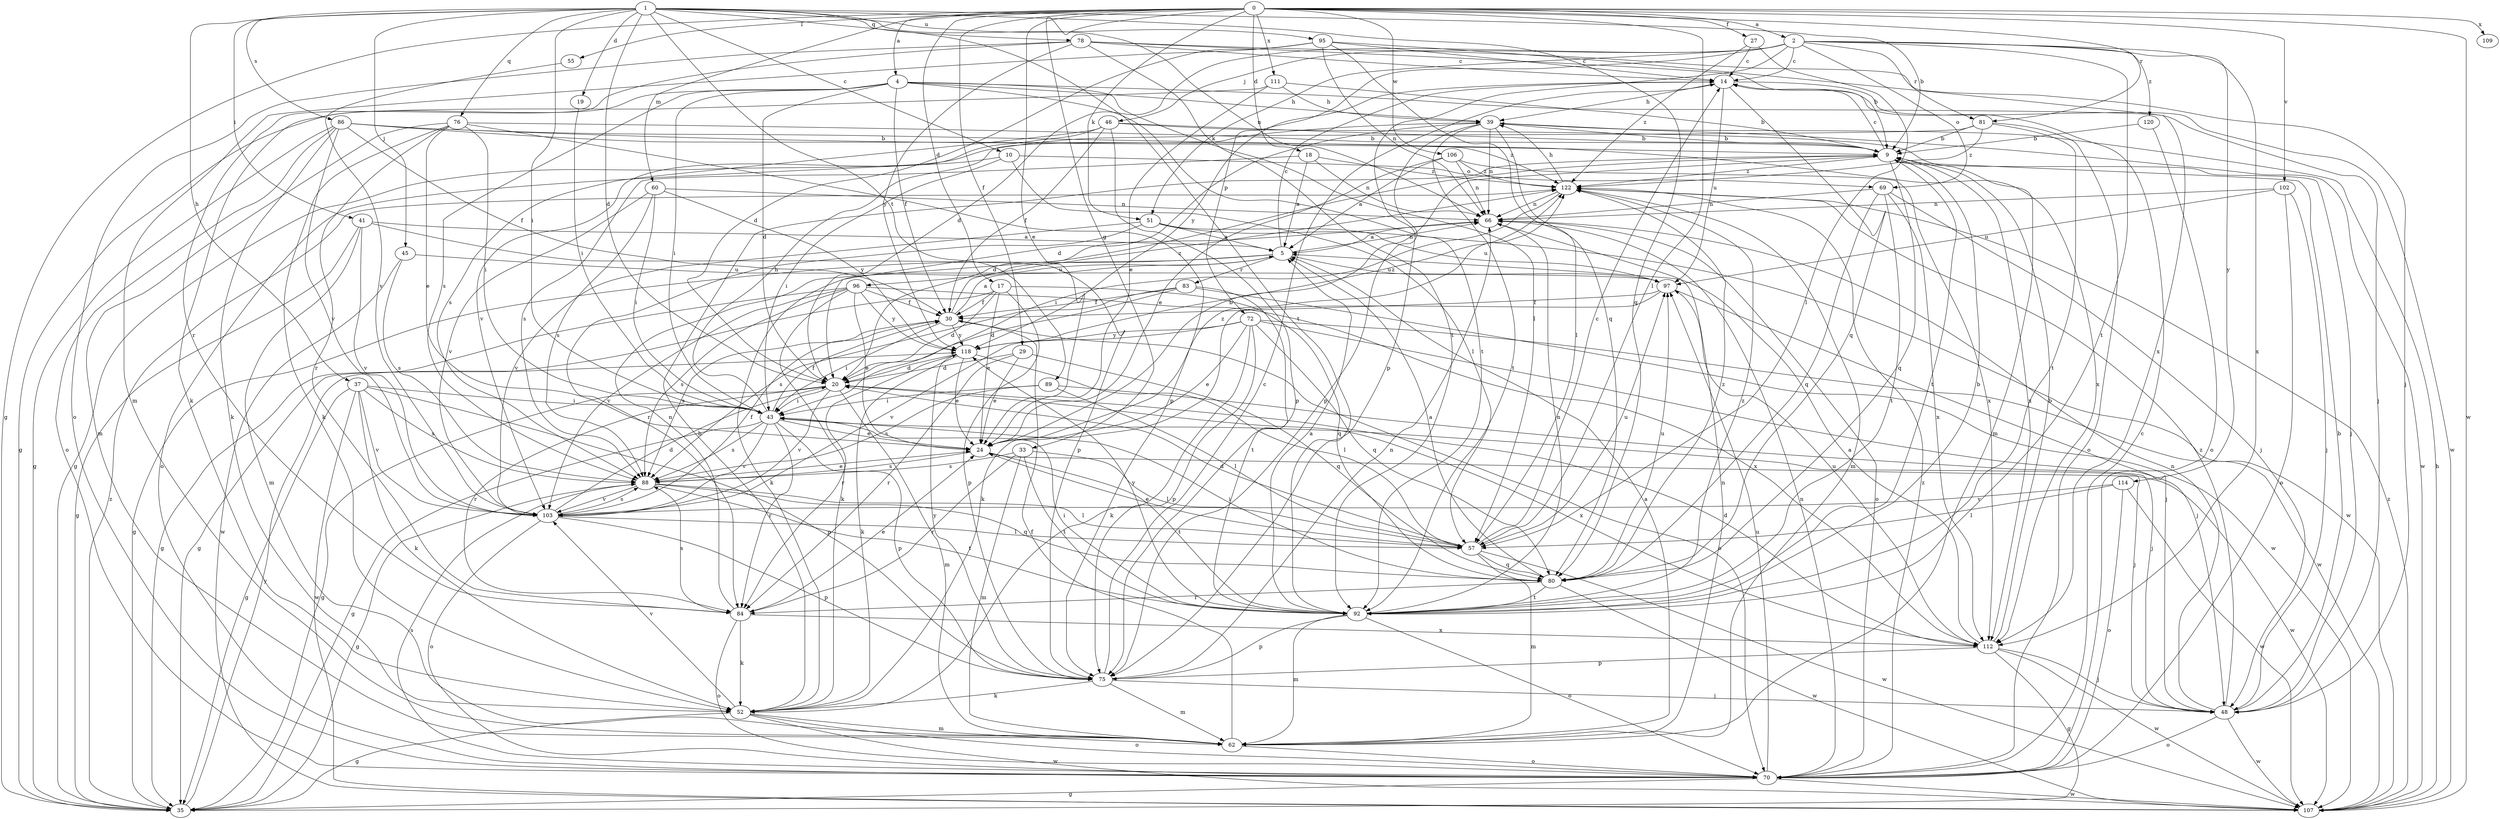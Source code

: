 strict digraph  {
0;
1;
2;
4;
5;
9;
10;
14;
17;
18;
19;
20;
24;
27;
29;
30;
33;
35;
37;
39;
41;
43;
45;
46;
48;
51;
52;
55;
57;
60;
62;
66;
69;
70;
72;
75;
76;
78;
80;
81;
83;
84;
86;
88;
89;
92;
95;
96;
97;
102;
103;
106;
107;
109;
111;
112;
114;
118;
120;
122;
0 -> 2  [label=a];
0 -> 4  [label=a];
0 -> 17  [label=d];
0 -> 18  [label=d];
0 -> 24  [label=e];
0 -> 27  [label=f];
0 -> 29  [label=f];
0 -> 33  [label=g];
0 -> 35  [label=g];
0 -> 51  [label=k];
0 -> 55  [label=l];
0 -> 57  [label=l];
0 -> 60  [label=m];
0 -> 81  [label=r];
0 -> 102  [label=v];
0 -> 106  [label=w];
0 -> 107  [label=w];
0 -> 109  [label=x];
0 -> 111  [label=x];
1 -> 9  [label=b];
1 -> 10  [label=c];
1 -> 19  [label=d];
1 -> 20  [label=d];
1 -> 37  [label=h];
1 -> 41  [label=i];
1 -> 43  [label=i];
1 -> 45  [label=j];
1 -> 66  [label=n];
1 -> 76  [label=q];
1 -> 78  [label=q];
1 -> 80  [label=q];
1 -> 86  [label=s];
1 -> 89  [label=t];
1 -> 92  [label=t];
1 -> 95  [label=u];
2 -> 14  [label=c];
2 -> 20  [label=d];
2 -> 46  [label=j];
2 -> 51  [label=k];
2 -> 69  [label=o];
2 -> 72  [label=p];
2 -> 75  [label=p];
2 -> 81  [label=r];
2 -> 92  [label=t];
2 -> 112  [label=x];
2 -> 114  [label=y];
2 -> 120  [label=z];
4 -> 20  [label=d];
4 -> 30  [label=f];
4 -> 39  [label=h];
4 -> 43  [label=i];
4 -> 48  [label=j];
4 -> 52  [label=k];
4 -> 57  [label=l];
4 -> 88  [label=s];
4 -> 92  [label=t];
5 -> 14  [label=c];
5 -> 35  [label=g];
5 -> 52  [label=k];
5 -> 66  [label=n];
5 -> 83  [label=r];
5 -> 96  [label=u];
5 -> 97  [label=u];
9 -> 14  [label=c];
9 -> 20  [label=d];
9 -> 48  [label=j];
9 -> 80  [label=q];
9 -> 92  [label=t];
9 -> 112  [label=x];
9 -> 122  [label=z];
10 -> 43  [label=i];
10 -> 57  [label=l];
10 -> 69  [label=o];
10 -> 70  [label=o];
14 -> 39  [label=h];
14 -> 80  [label=q];
14 -> 97  [label=u];
14 -> 107  [label=w];
14 -> 118  [label=y];
17 -> 20  [label=d];
17 -> 24  [label=e];
17 -> 30  [label=f];
17 -> 35  [label=g];
17 -> 75  [label=p];
17 -> 80  [label=q];
18 -> 5  [label=a];
18 -> 66  [label=n];
18 -> 88  [label=s];
18 -> 122  [label=z];
19 -> 43  [label=i];
20 -> 35  [label=g];
20 -> 43  [label=i];
20 -> 62  [label=m];
20 -> 84  [label=r];
20 -> 103  [label=v];
20 -> 112  [label=x];
24 -> 9  [label=b];
24 -> 88  [label=s];
24 -> 92  [label=t];
24 -> 107  [label=w];
24 -> 122  [label=z];
27 -> 14  [label=c];
27 -> 57  [label=l];
27 -> 122  [label=z];
29 -> 20  [label=d];
29 -> 24  [label=e];
29 -> 80  [label=q];
29 -> 84  [label=r];
30 -> 5  [label=a];
30 -> 43  [label=i];
30 -> 70  [label=o];
30 -> 88  [label=s];
30 -> 118  [label=y];
30 -> 122  [label=z];
33 -> 57  [label=l];
33 -> 62  [label=m];
33 -> 84  [label=r];
33 -> 88  [label=s];
33 -> 92  [label=t];
35 -> 118  [label=y];
35 -> 122  [label=z];
37 -> 35  [label=g];
37 -> 43  [label=i];
37 -> 52  [label=k];
37 -> 75  [label=p];
37 -> 88  [label=s];
37 -> 103  [label=v];
37 -> 107  [label=w];
39 -> 9  [label=b];
39 -> 20  [label=d];
39 -> 57  [label=l];
39 -> 66  [label=n];
39 -> 75  [label=p];
39 -> 92  [label=t];
39 -> 107  [label=w];
41 -> 5  [label=a];
41 -> 35  [label=g];
41 -> 62  [label=m];
41 -> 75  [label=p];
41 -> 103  [label=v];
43 -> 24  [label=e];
43 -> 30  [label=f];
43 -> 35  [label=g];
43 -> 39  [label=h];
43 -> 48  [label=j];
43 -> 75  [label=p];
43 -> 84  [label=r];
43 -> 88  [label=s];
43 -> 103  [label=v];
45 -> 88  [label=s];
45 -> 97  [label=u];
45 -> 107  [label=w];
46 -> 9  [label=b];
46 -> 30  [label=f];
46 -> 62  [label=m];
46 -> 75  [label=p];
46 -> 88  [label=s];
46 -> 103  [label=v];
48 -> 9  [label=b];
48 -> 66  [label=n];
48 -> 70  [label=o];
48 -> 107  [label=w];
48 -> 122  [label=z];
51 -> 5  [label=a];
51 -> 84  [label=r];
51 -> 97  [label=u];
51 -> 103  [label=v];
51 -> 107  [label=w];
52 -> 9  [label=b];
52 -> 35  [label=g];
52 -> 62  [label=m];
52 -> 70  [label=o];
52 -> 103  [label=v];
52 -> 107  [label=w];
55 -> 103  [label=v];
57 -> 14  [label=c];
57 -> 20  [label=d];
57 -> 24  [label=e];
57 -> 62  [label=m];
57 -> 80  [label=q];
57 -> 97  [label=u];
57 -> 107  [label=w];
60 -> 43  [label=i];
60 -> 66  [label=n];
60 -> 88  [label=s];
60 -> 103  [label=v];
60 -> 118  [label=y];
62 -> 5  [label=a];
62 -> 30  [label=f];
62 -> 66  [label=n];
62 -> 70  [label=o];
66 -> 5  [label=a];
66 -> 70  [label=o];
69 -> 48  [label=j];
69 -> 66  [label=n];
69 -> 80  [label=q];
69 -> 92  [label=t];
69 -> 112  [label=x];
70 -> 14  [label=c];
70 -> 35  [label=g];
70 -> 66  [label=n];
70 -> 88  [label=s];
70 -> 97  [label=u];
70 -> 107  [label=w];
70 -> 122  [label=z];
72 -> 24  [label=e];
72 -> 48  [label=j];
72 -> 52  [label=k];
72 -> 75  [label=p];
72 -> 80  [label=q];
72 -> 103  [label=v];
72 -> 107  [label=w];
72 -> 118  [label=y];
75 -> 14  [label=c];
75 -> 48  [label=j];
75 -> 52  [label=k];
75 -> 62  [label=m];
75 -> 66  [label=n];
75 -> 118  [label=y];
76 -> 9  [label=b];
76 -> 24  [label=e];
76 -> 43  [label=i];
76 -> 52  [label=k];
76 -> 62  [label=m];
76 -> 75  [label=p];
76 -> 84  [label=r];
78 -> 9  [label=b];
78 -> 14  [label=c];
78 -> 48  [label=j];
78 -> 70  [label=o];
78 -> 84  [label=r];
78 -> 92  [label=t];
78 -> 118  [label=y];
80 -> 5  [label=a];
80 -> 43  [label=i];
80 -> 84  [label=r];
80 -> 92  [label=t];
80 -> 97  [label=u];
80 -> 107  [label=w];
80 -> 122  [label=z];
81 -> 9  [label=b];
81 -> 35  [label=g];
81 -> 70  [label=o];
81 -> 92  [label=t];
81 -> 122  [label=z];
83 -> 20  [label=d];
83 -> 30  [label=f];
83 -> 88  [label=s];
83 -> 92  [label=t];
83 -> 107  [label=w];
84 -> 24  [label=e];
84 -> 52  [label=k];
84 -> 66  [label=n];
84 -> 70  [label=o];
84 -> 88  [label=s];
84 -> 112  [label=x];
86 -> 9  [label=b];
86 -> 30  [label=f];
86 -> 35  [label=g];
86 -> 52  [label=k];
86 -> 70  [label=o];
86 -> 103  [label=v];
86 -> 112  [label=x];
86 -> 122  [label=z];
88 -> 24  [label=e];
88 -> 35  [label=g];
88 -> 57  [label=l];
88 -> 80  [label=q];
88 -> 92  [label=t];
88 -> 103  [label=v];
89 -> 43  [label=i];
89 -> 48  [label=j];
89 -> 57  [label=l];
89 -> 88  [label=s];
92 -> 5  [label=a];
92 -> 9  [label=b];
92 -> 43  [label=i];
92 -> 62  [label=m];
92 -> 66  [label=n];
92 -> 70  [label=o];
92 -> 75  [label=p];
92 -> 118  [label=y];
92 -> 122  [label=z];
95 -> 14  [label=c];
95 -> 20  [label=d];
95 -> 62  [label=m];
95 -> 66  [label=n];
95 -> 80  [label=q];
95 -> 112  [label=x];
96 -> 24  [label=e];
96 -> 30  [label=f];
96 -> 35  [label=g];
96 -> 52  [label=k];
96 -> 88  [label=s];
96 -> 103  [label=v];
96 -> 112  [label=x];
96 -> 118  [label=y];
97 -> 30  [label=f];
97 -> 48  [label=j];
97 -> 52  [label=k];
102 -> 48  [label=j];
102 -> 66  [label=n];
102 -> 70  [label=o];
102 -> 97  [label=u];
103 -> 20  [label=d];
103 -> 30  [label=f];
103 -> 57  [label=l];
103 -> 70  [label=o];
103 -> 75  [label=p];
103 -> 88  [label=s];
106 -> 5  [label=a];
106 -> 24  [label=e];
106 -> 66  [label=n];
106 -> 112  [label=x];
106 -> 122  [label=z];
107 -> 39  [label=h];
107 -> 122  [label=z];
111 -> 9  [label=b];
111 -> 24  [label=e];
111 -> 35  [label=g];
111 -> 39  [label=h];
112 -> 5  [label=a];
112 -> 9  [label=b];
112 -> 20  [label=d];
112 -> 35  [label=g];
112 -> 48  [label=j];
112 -> 75  [label=p];
112 -> 97  [label=u];
112 -> 107  [label=w];
114 -> 57  [label=l];
114 -> 70  [label=o];
114 -> 103  [label=v];
114 -> 107  [label=w];
118 -> 20  [label=d];
118 -> 24  [label=e];
118 -> 52  [label=k];
118 -> 57  [label=l];
118 -> 84  [label=r];
118 -> 122  [label=z];
120 -> 9  [label=b];
120 -> 70  [label=o];
122 -> 39  [label=h];
122 -> 43  [label=i];
122 -> 62  [label=m];
122 -> 66  [label=n];
}
